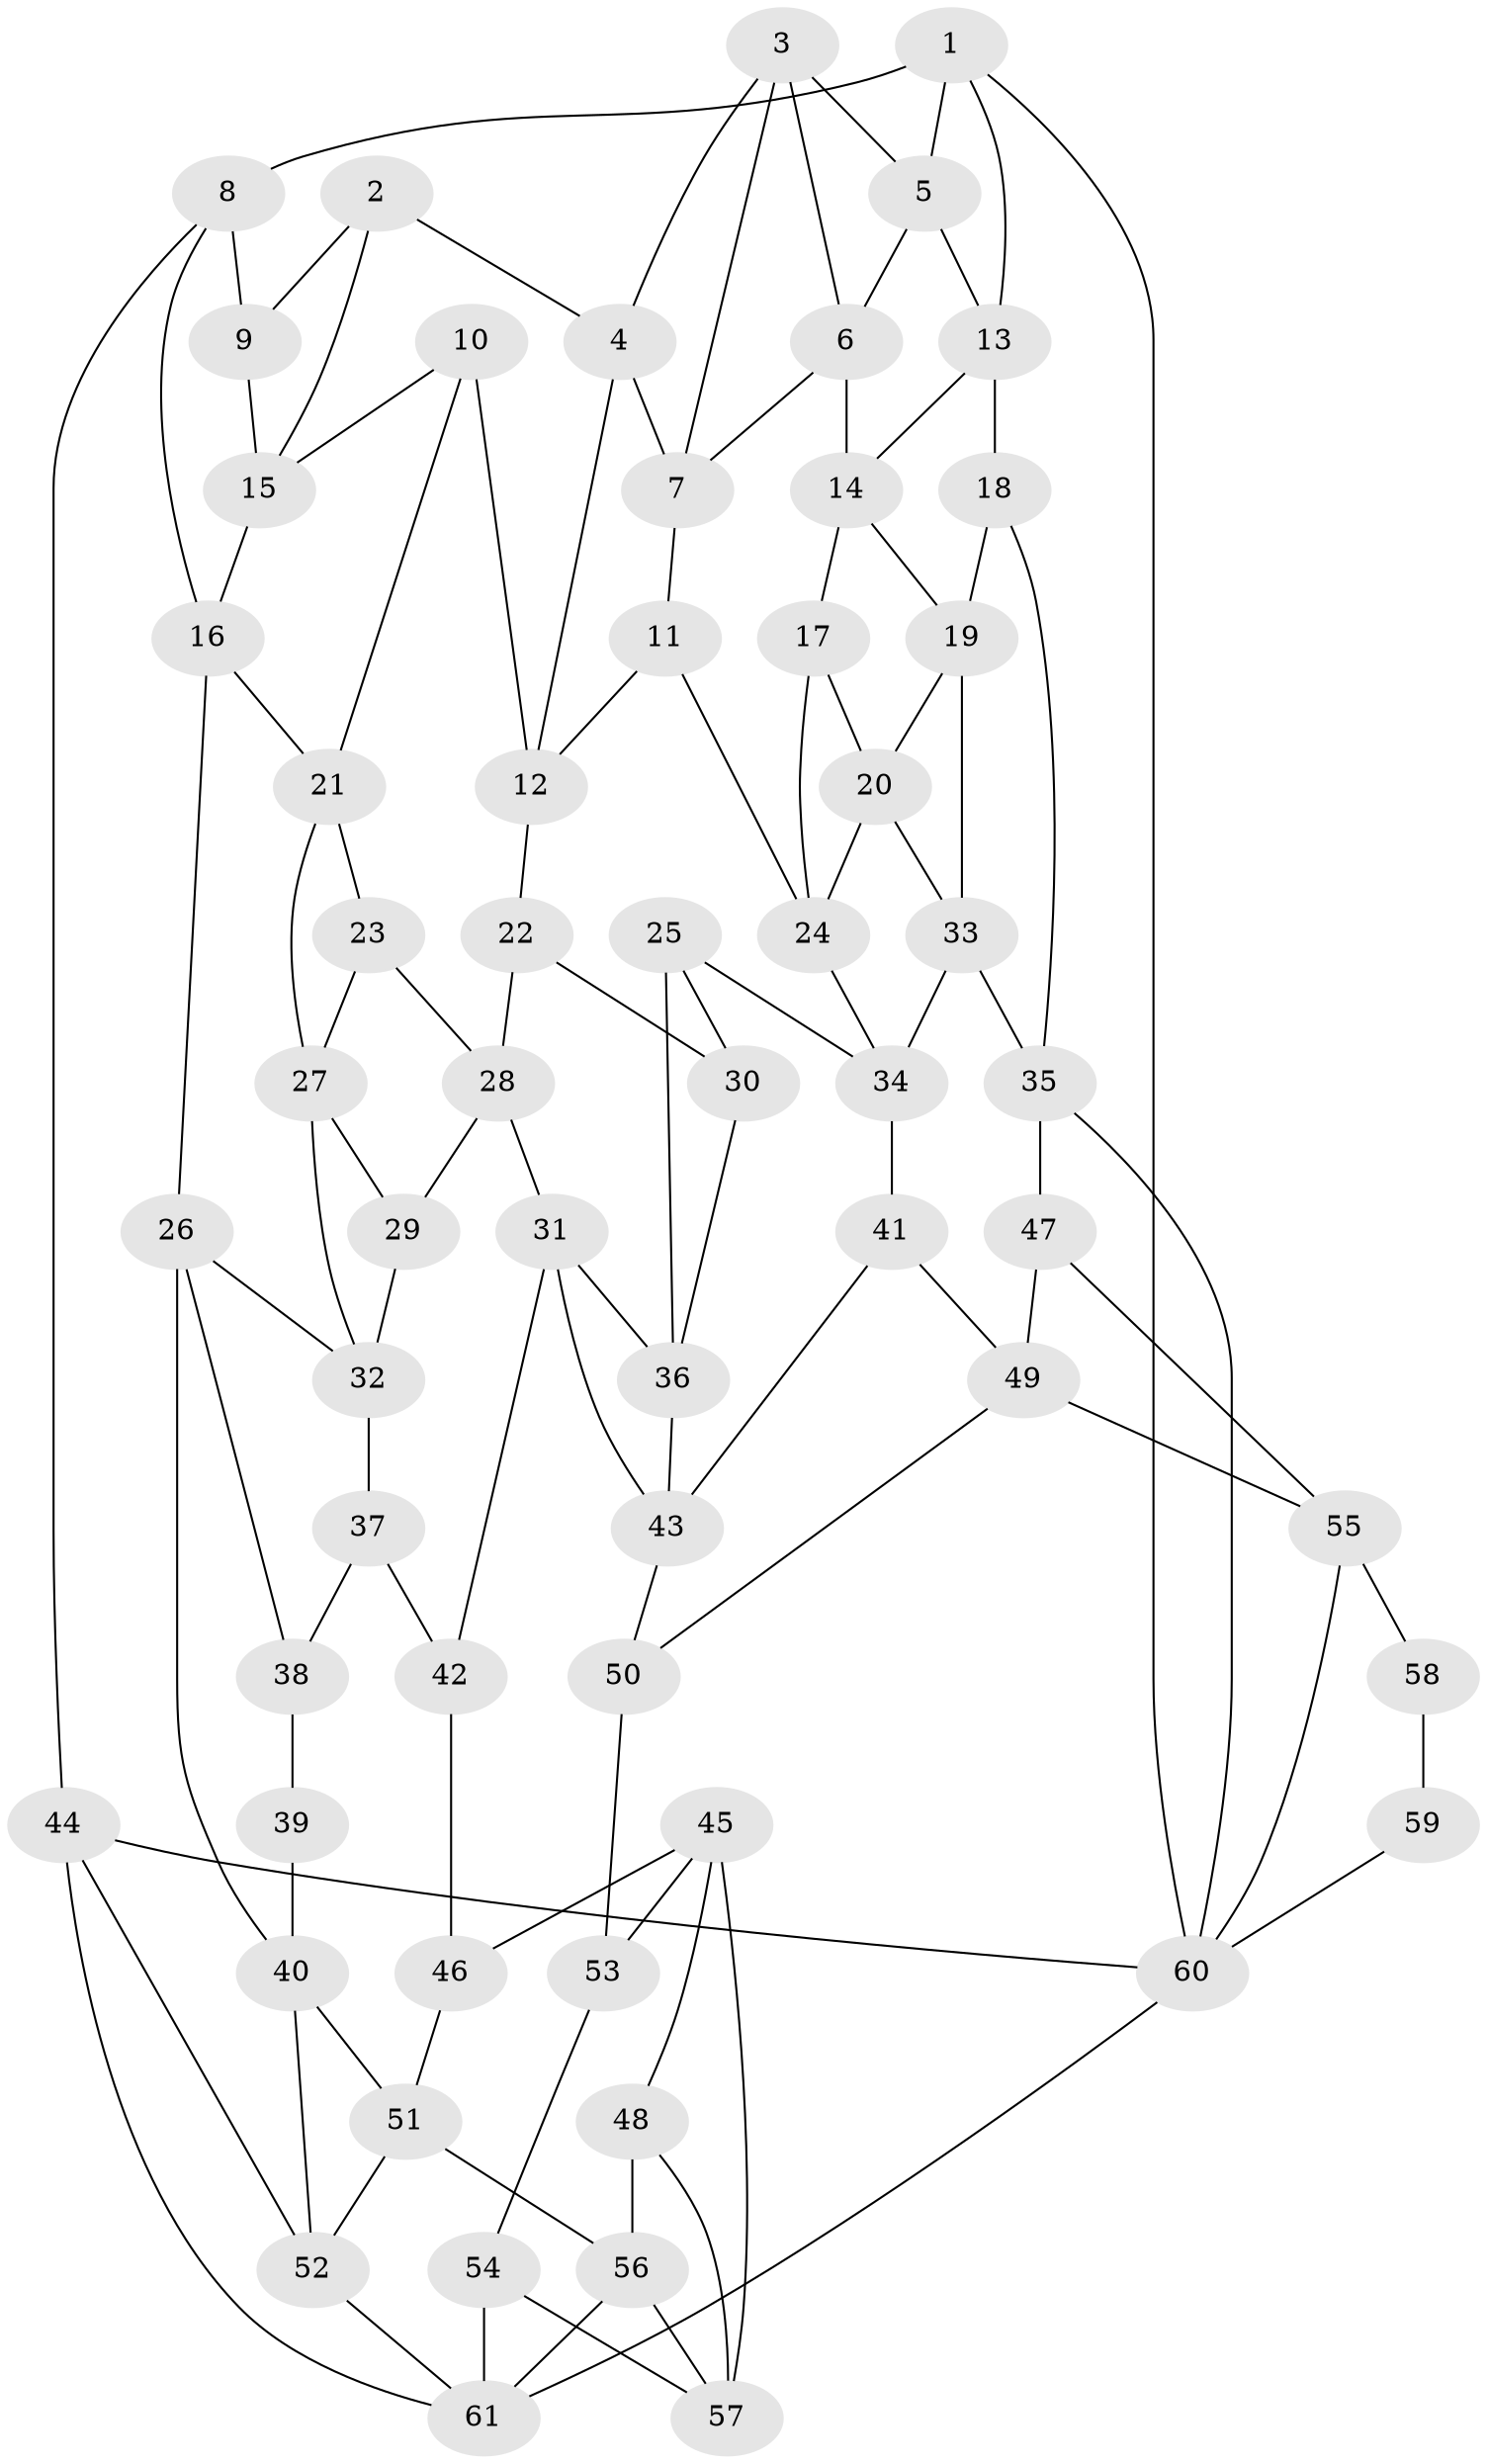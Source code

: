 // original degree distribution, {3: 0.016260162601626018, 4: 0.23577235772357724, 5: 0.5365853658536586, 6: 0.21138211382113822}
// Generated by graph-tools (version 1.1) at 2025/03/03/09/25 03:03:16]
// undirected, 61 vertices, 110 edges
graph export_dot {
graph [start="1"]
  node [color=gray90,style=filled];
  1;
  2;
  3;
  4;
  5;
  6;
  7;
  8;
  9;
  10;
  11;
  12;
  13;
  14;
  15;
  16;
  17;
  18;
  19;
  20;
  21;
  22;
  23;
  24;
  25;
  26;
  27;
  28;
  29;
  30;
  31;
  32;
  33;
  34;
  35;
  36;
  37;
  38;
  39;
  40;
  41;
  42;
  43;
  44;
  45;
  46;
  47;
  48;
  49;
  50;
  51;
  52;
  53;
  54;
  55;
  56;
  57;
  58;
  59;
  60;
  61;
  1 -- 5 [weight=1.0];
  1 -- 8 [weight=1.0];
  1 -- 13 [weight=1.0];
  1 -- 60 [weight=1.0];
  2 -- 4 [weight=1.0];
  2 -- 9 [weight=1.0];
  2 -- 15 [weight=1.0];
  3 -- 4 [weight=1.0];
  3 -- 5 [weight=1.0];
  3 -- 6 [weight=1.0];
  3 -- 7 [weight=1.0];
  4 -- 7 [weight=1.0];
  4 -- 12 [weight=1.0];
  5 -- 6 [weight=1.0];
  5 -- 13 [weight=1.0];
  6 -- 7 [weight=1.0];
  6 -- 14 [weight=1.0];
  7 -- 11 [weight=1.0];
  8 -- 9 [weight=2.0];
  8 -- 16 [weight=1.0];
  8 -- 44 [weight=1.0];
  9 -- 15 [weight=1.0];
  10 -- 12 [weight=1.0];
  10 -- 15 [weight=1.0];
  10 -- 21 [weight=1.0];
  11 -- 12 [weight=1.0];
  11 -- 24 [weight=1.0];
  12 -- 22 [weight=1.0];
  13 -- 14 [weight=1.0];
  13 -- 18 [weight=1.0];
  14 -- 17 [weight=1.0];
  14 -- 19 [weight=1.0];
  15 -- 16 [weight=1.0];
  16 -- 21 [weight=1.0];
  16 -- 26 [weight=1.0];
  17 -- 20 [weight=1.0];
  17 -- 24 [weight=1.0];
  18 -- 19 [weight=1.0];
  18 -- 35 [weight=1.0];
  19 -- 20 [weight=1.0];
  19 -- 33 [weight=1.0];
  20 -- 24 [weight=1.0];
  20 -- 33 [weight=1.0];
  21 -- 23 [weight=1.0];
  21 -- 27 [weight=1.0];
  22 -- 28 [weight=1.0];
  22 -- 30 [weight=2.0];
  23 -- 27 [weight=1.0];
  23 -- 28 [weight=1.0];
  24 -- 34 [weight=1.0];
  25 -- 30 [weight=1.0];
  25 -- 34 [weight=1.0];
  25 -- 36 [weight=1.0];
  26 -- 32 [weight=1.0];
  26 -- 38 [weight=1.0];
  26 -- 40 [weight=1.0];
  27 -- 29 [weight=1.0];
  27 -- 32 [weight=1.0];
  28 -- 29 [weight=1.0];
  28 -- 31 [weight=1.0];
  29 -- 32 [weight=1.0];
  30 -- 36 [weight=1.0];
  31 -- 36 [weight=1.0];
  31 -- 42 [weight=1.0];
  31 -- 43 [weight=1.0];
  32 -- 37 [weight=1.0];
  33 -- 34 [weight=1.0];
  33 -- 35 [weight=1.0];
  34 -- 41 [weight=1.0];
  35 -- 47 [weight=1.0];
  35 -- 60 [weight=1.0];
  36 -- 43 [weight=1.0];
  37 -- 38 [weight=1.0];
  37 -- 42 [weight=1.0];
  38 -- 39 [weight=2.0];
  39 -- 40 [weight=1.0];
  40 -- 51 [weight=1.0];
  40 -- 52 [weight=1.0];
  41 -- 43 [weight=1.0];
  41 -- 49 [weight=1.0];
  42 -- 46 [weight=2.0];
  43 -- 50 [weight=1.0];
  44 -- 52 [weight=1.0];
  44 -- 60 [weight=1.0];
  44 -- 61 [weight=1.0];
  45 -- 46 [weight=1.0];
  45 -- 48 [weight=1.0];
  45 -- 53 [weight=1.0];
  45 -- 57 [weight=1.0];
  46 -- 51 [weight=1.0];
  47 -- 49 [weight=1.0];
  47 -- 55 [weight=2.0];
  48 -- 56 [weight=1.0];
  48 -- 57 [weight=1.0];
  49 -- 50 [weight=1.0];
  49 -- 55 [weight=1.0];
  50 -- 53 [weight=2.0];
  51 -- 52 [weight=1.0];
  51 -- 56 [weight=1.0];
  52 -- 61 [weight=1.0];
  53 -- 54 [weight=1.0];
  54 -- 57 [weight=1.0];
  54 -- 61 [weight=1.0];
  55 -- 58 [weight=2.0];
  55 -- 60 [weight=1.0];
  56 -- 57 [weight=1.0];
  56 -- 61 [weight=1.0];
  58 -- 59 [weight=2.0];
  59 -- 60 [weight=1.0];
  60 -- 61 [weight=1.0];
}
